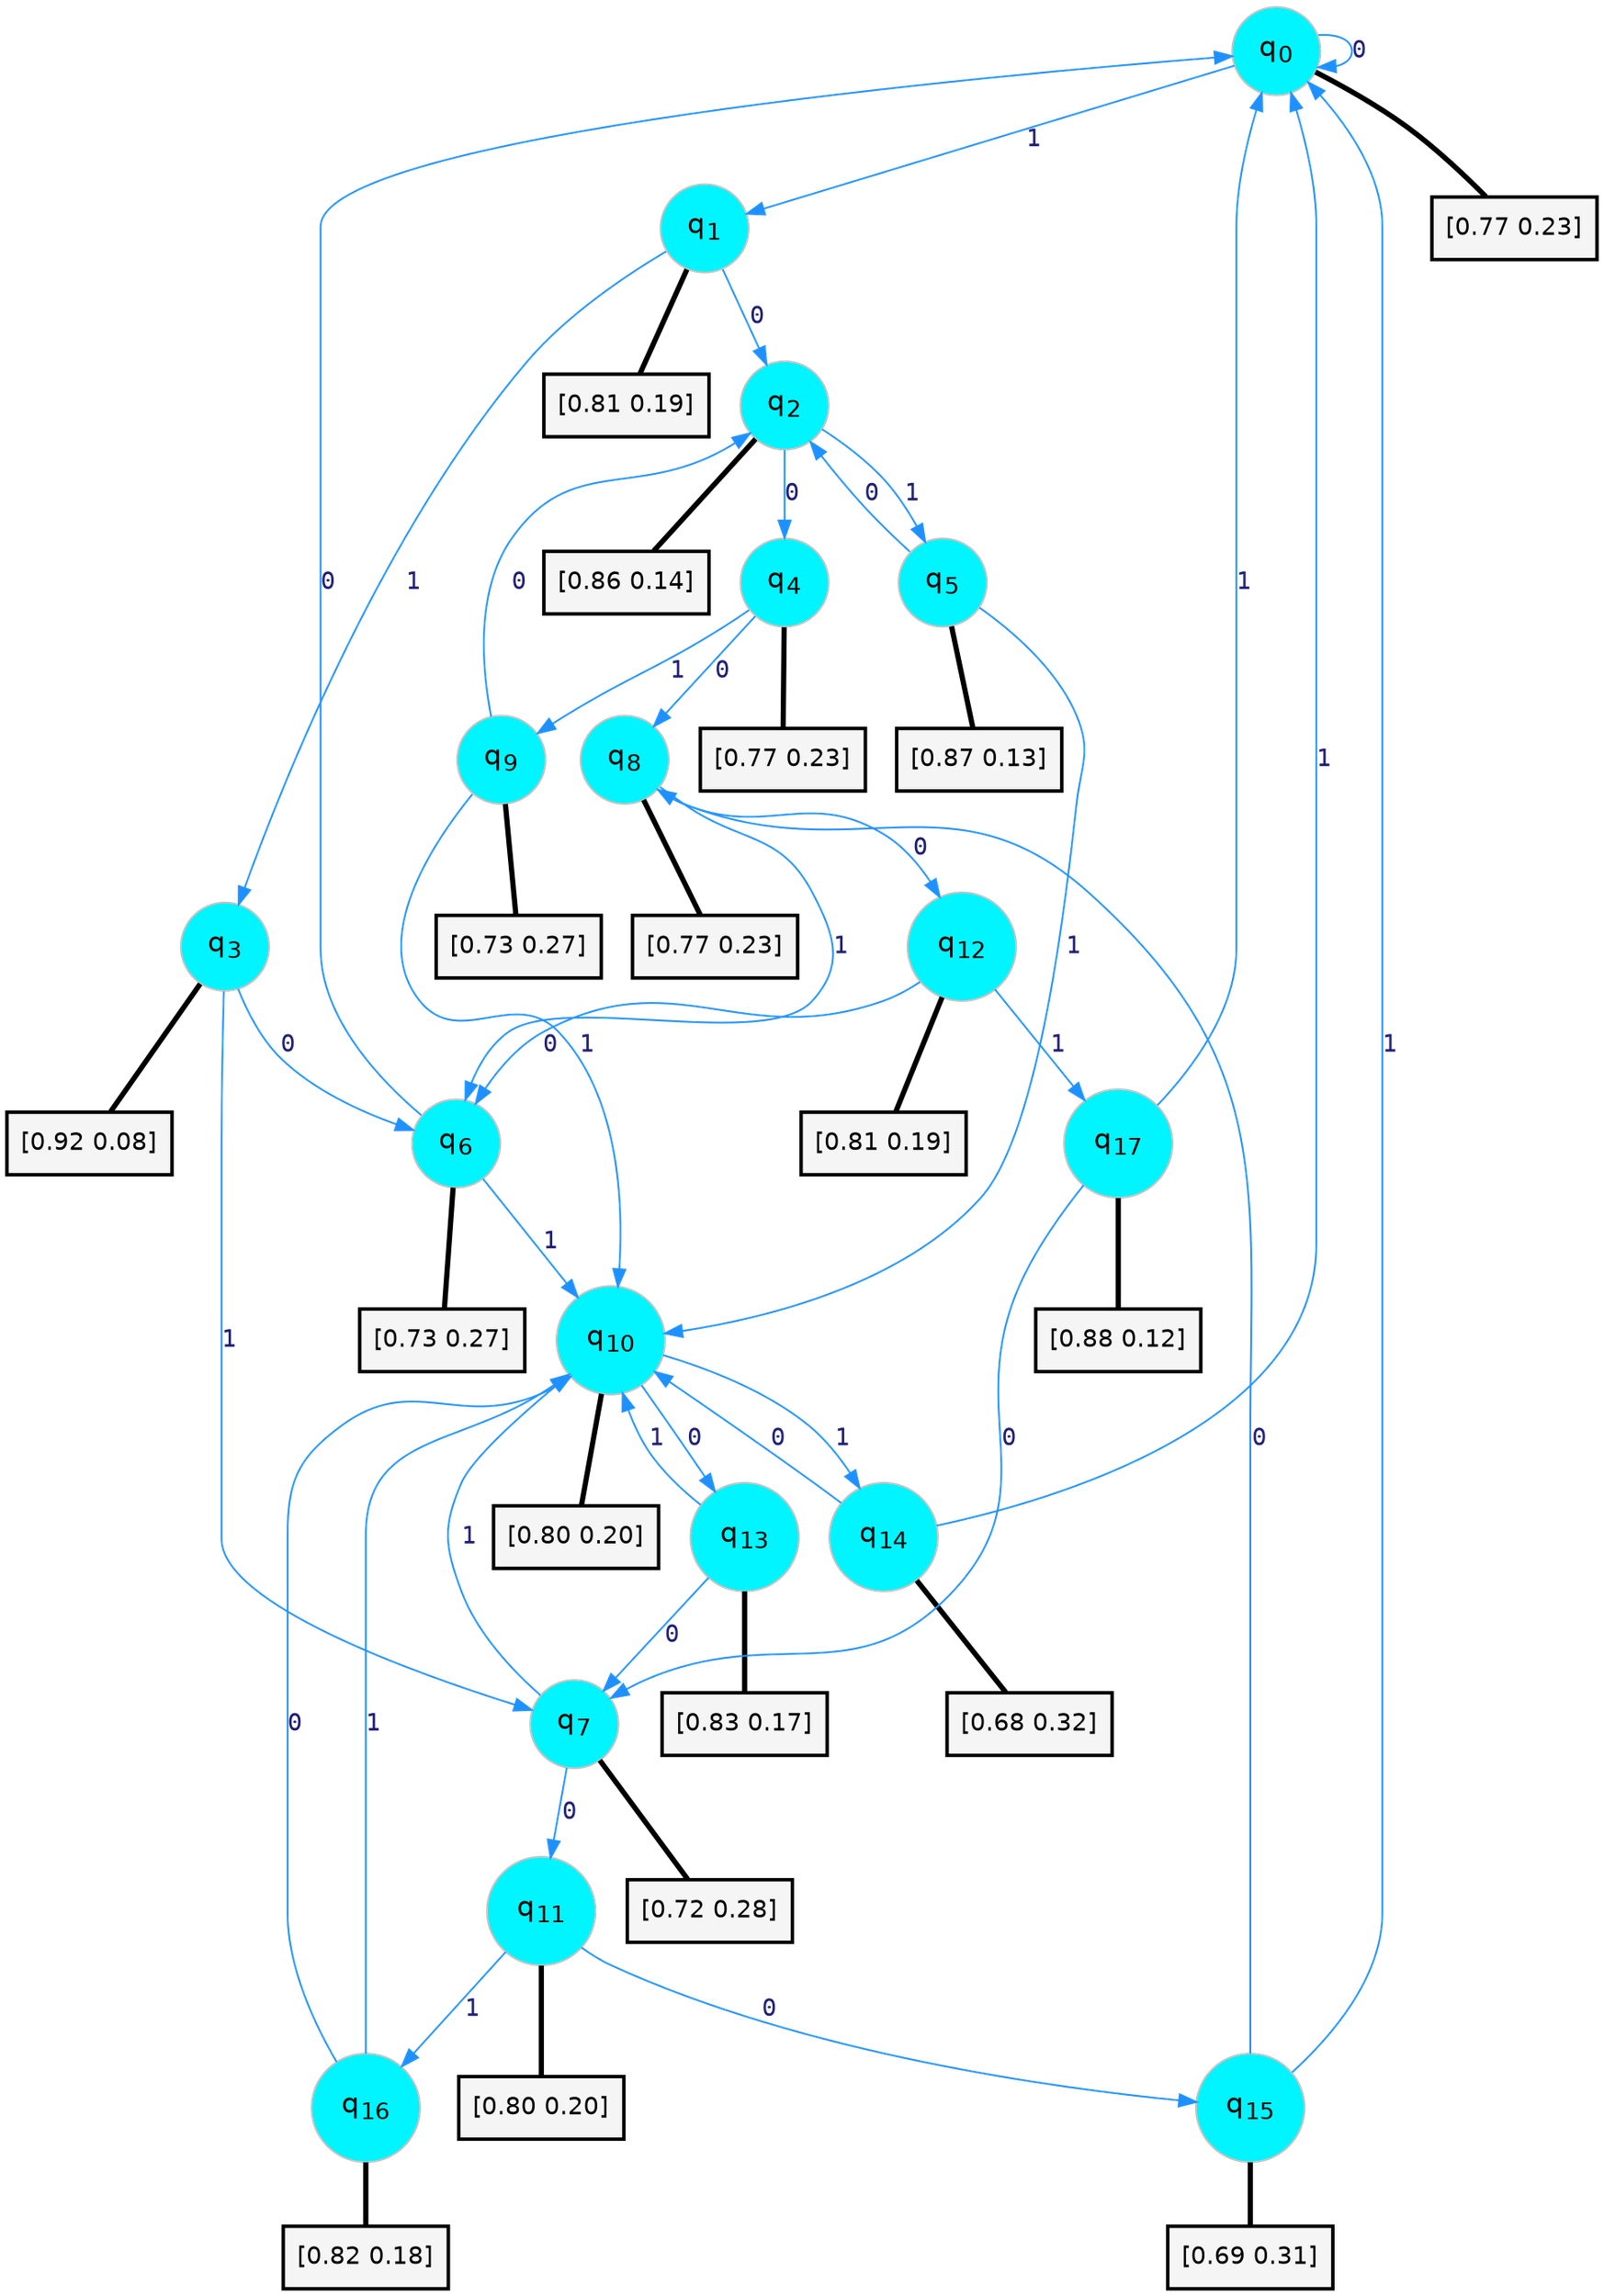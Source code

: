 digraph G {
graph [
bgcolor=transparent, dpi=300, rankdir=TD, size="40,25"];
node [
color=gray, fillcolor=turquoise1, fontcolor=black, fontname=Helvetica, fontsize=16, fontweight=bold, shape=circle, style=filled];
edge [
arrowsize=1, color=dodgerblue1, fontcolor=midnightblue, fontname=courier, fontweight=bold, penwidth=1, style=solid, weight=20];
0[label=<q<SUB>0</SUB>>];
1[label=<q<SUB>1</SUB>>];
2[label=<q<SUB>2</SUB>>];
3[label=<q<SUB>3</SUB>>];
4[label=<q<SUB>4</SUB>>];
5[label=<q<SUB>5</SUB>>];
6[label=<q<SUB>6</SUB>>];
7[label=<q<SUB>7</SUB>>];
8[label=<q<SUB>8</SUB>>];
9[label=<q<SUB>9</SUB>>];
10[label=<q<SUB>10</SUB>>];
11[label=<q<SUB>11</SUB>>];
12[label=<q<SUB>12</SUB>>];
13[label=<q<SUB>13</SUB>>];
14[label=<q<SUB>14</SUB>>];
15[label=<q<SUB>15</SUB>>];
16[label=<q<SUB>16</SUB>>];
17[label=<q<SUB>17</SUB>>];
18[label="[0.77 0.23]", shape=box,fontcolor=black, fontname=Helvetica, fontsize=14, penwidth=2, fillcolor=whitesmoke,color=black];
19[label="[0.81 0.19]", shape=box,fontcolor=black, fontname=Helvetica, fontsize=14, penwidth=2, fillcolor=whitesmoke,color=black];
20[label="[0.86 0.14]", shape=box,fontcolor=black, fontname=Helvetica, fontsize=14, penwidth=2, fillcolor=whitesmoke,color=black];
21[label="[0.92 0.08]", shape=box,fontcolor=black, fontname=Helvetica, fontsize=14, penwidth=2, fillcolor=whitesmoke,color=black];
22[label="[0.77 0.23]", shape=box,fontcolor=black, fontname=Helvetica, fontsize=14, penwidth=2, fillcolor=whitesmoke,color=black];
23[label="[0.87 0.13]", shape=box,fontcolor=black, fontname=Helvetica, fontsize=14, penwidth=2, fillcolor=whitesmoke,color=black];
24[label="[0.73 0.27]", shape=box,fontcolor=black, fontname=Helvetica, fontsize=14, penwidth=2, fillcolor=whitesmoke,color=black];
25[label="[0.72 0.28]", shape=box,fontcolor=black, fontname=Helvetica, fontsize=14, penwidth=2, fillcolor=whitesmoke,color=black];
26[label="[0.77 0.23]", shape=box,fontcolor=black, fontname=Helvetica, fontsize=14, penwidth=2, fillcolor=whitesmoke,color=black];
27[label="[0.73 0.27]", shape=box,fontcolor=black, fontname=Helvetica, fontsize=14, penwidth=2, fillcolor=whitesmoke,color=black];
28[label="[0.80 0.20]", shape=box,fontcolor=black, fontname=Helvetica, fontsize=14, penwidth=2, fillcolor=whitesmoke,color=black];
29[label="[0.80 0.20]", shape=box,fontcolor=black, fontname=Helvetica, fontsize=14, penwidth=2, fillcolor=whitesmoke,color=black];
30[label="[0.81 0.19]", shape=box,fontcolor=black, fontname=Helvetica, fontsize=14, penwidth=2, fillcolor=whitesmoke,color=black];
31[label="[0.83 0.17]", shape=box,fontcolor=black, fontname=Helvetica, fontsize=14, penwidth=2, fillcolor=whitesmoke,color=black];
32[label="[0.68 0.32]", shape=box,fontcolor=black, fontname=Helvetica, fontsize=14, penwidth=2, fillcolor=whitesmoke,color=black];
33[label="[0.69 0.31]", shape=box,fontcolor=black, fontname=Helvetica, fontsize=14, penwidth=2, fillcolor=whitesmoke,color=black];
34[label="[0.82 0.18]", shape=box,fontcolor=black, fontname=Helvetica, fontsize=14, penwidth=2, fillcolor=whitesmoke,color=black];
35[label="[0.88 0.12]", shape=box,fontcolor=black, fontname=Helvetica, fontsize=14, penwidth=2, fillcolor=whitesmoke,color=black];
0->0 [label=0];
0->1 [label=1];
0->18 [arrowhead=none, penwidth=3,color=black];
1->2 [label=0];
1->3 [label=1];
1->19 [arrowhead=none, penwidth=3,color=black];
2->4 [label=0];
2->5 [label=1];
2->20 [arrowhead=none, penwidth=3,color=black];
3->6 [label=0];
3->7 [label=1];
3->21 [arrowhead=none, penwidth=3,color=black];
4->8 [label=0];
4->9 [label=1];
4->22 [arrowhead=none, penwidth=3,color=black];
5->2 [label=0];
5->10 [label=1];
5->23 [arrowhead=none, penwidth=3,color=black];
6->0 [label=0];
6->10 [label=1];
6->24 [arrowhead=none, penwidth=3,color=black];
7->11 [label=0];
7->10 [label=1];
7->25 [arrowhead=none, penwidth=3,color=black];
8->12 [label=0];
8->6 [label=1];
8->26 [arrowhead=none, penwidth=3,color=black];
9->2 [label=0];
9->10 [label=1];
9->27 [arrowhead=none, penwidth=3,color=black];
10->13 [label=0];
10->14 [label=1];
10->28 [arrowhead=none, penwidth=3,color=black];
11->15 [label=0];
11->16 [label=1];
11->29 [arrowhead=none, penwidth=3,color=black];
12->6 [label=0];
12->17 [label=1];
12->30 [arrowhead=none, penwidth=3,color=black];
13->7 [label=0];
13->10 [label=1];
13->31 [arrowhead=none, penwidth=3,color=black];
14->10 [label=0];
14->0 [label=1];
14->32 [arrowhead=none, penwidth=3,color=black];
15->8 [label=0];
15->0 [label=1];
15->33 [arrowhead=none, penwidth=3,color=black];
16->10 [label=0];
16->10 [label=1];
16->34 [arrowhead=none, penwidth=3,color=black];
17->7 [label=0];
17->0 [label=1];
17->35 [arrowhead=none, penwidth=3,color=black];
}
